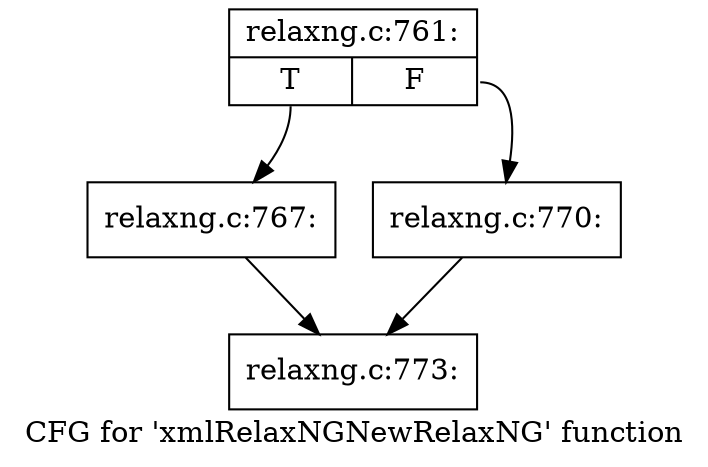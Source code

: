digraph "CFG for 'xmlRelaxNGNewRelaxNG' function" {
	label="CFG for 'xmlRelaxNGNewRelaxNG' function";

	Node0x555e9c3ae160 [shape=record,label="{relaxng.c:761:|{<s0>T|<s1>F}}"];
	Node0x555e9c3ae160:s0 -> Node0x555e9c3bbcf0;
	Node0x555e9c3ae160:s1 -> Node0x555e9c3bbd40;
	Node0x555e9c3bbcf0 [shape=record,label="{relaxng.c:767:}"];
	Node0x555e9c3bbcf0 -> Node0x555e9c3add70;
	Node0x555e9c3bbd40 [shape=record,label="{relaxng.c:770:}"];
	Node0x555e9c3bbd40 -> Node0x555e9c3add70;
	Node0x555e9c3add70 [shape=record,label="{relaxng.c:773:}"];
}
